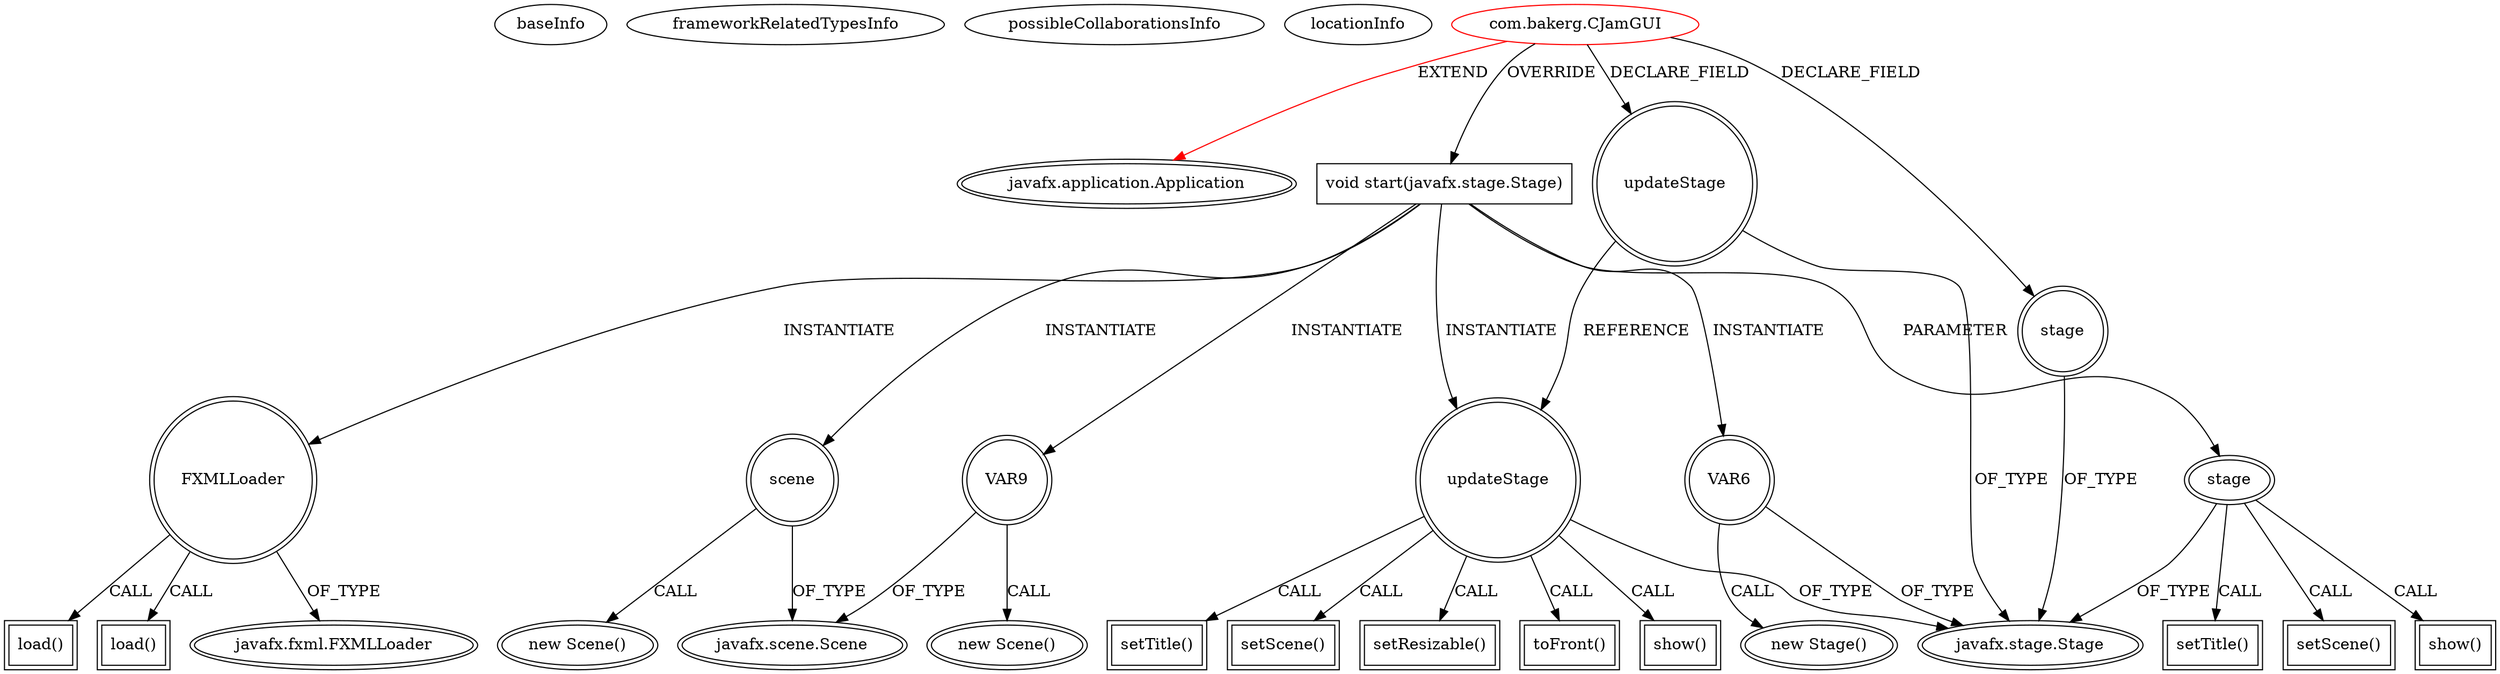 digraph {
baseInfo[graphId=1987,category="extension_graph",isAnonymous=false,possibleRelation=false]
frameworkRelatedTypesInfo[0="javafx.application.Application"]
possibleCollaborationsInfo[]
locationInfo[projectName="bakerg-CJamGUI",filePath="/bakerg-CJamGUI/CJamGUI-master/src/com/bakerg/CJamGUI.java",contextSignature="CJamGUI",graphId="1987"]
0[label="com.bakerg.CJamGUI",vertexType="ROOT_CLIENT_CLASS_DECLARATION",isFrameworkType=false,color=red]
1[label="javafx.application.Application",vertexType="FRAMEWORK_CLASS_TYPE",isFrameworkType=true,peripheries=2]
2[label="stage",vertexType="FIELD_DECLARATION",isFrameworkType=true,peripheries=2,shape=circle]
3[label="javafx.stage.Stage",vertexType="FRAMEWORK_CLASS_TYPE",isFrameworkType=true,peripheries=2]
4[label="updateStage",vertexType="FIELD_DECLARATION",isFrameworkType=true,peripheries=2,shape=circle]
6[label="void start(javafx.stage.Stage)",vertexType="OVERRIDING_METHOD_DECLARATION",isFrameworkType=false,shape=box]
7[label="stage",vertexType="PARAMETER_DECLARATION",isFrameworkType=true,peripheries=2]
9[label="FXMLLoader",vertexType="VARIABLE_EXPRESION",isFrameworkType=true,peripheries=2,shape=circle]
11[label="javafx.fxml.FXMLLoader",vertexType="FRAMEWORK_CLASS_TYPE",isFrameworkType=true,peripheries=2]
10[label="load()",vertexType="INSIDE_CALL",isFrameworkType=true,peripheries=2,shape=box]
13[label="scene",vertexType="VARIABLE_EXPRESION",isFrameworkType=true,peripheries=2,shape=circle]
14[label="javafx.scene.Scene",vertexType="FRAMEWORK_CLASS_TYPE",isFrameworkType=true,peripheries=2]
12[label="new Scene()",vertexType="CONSTRUCTOR_CALL",isFrameworkType=true,peripheries=2]
16[label="setTitle()",vertexType="INSIDE_CALL",isFrameworkType=true,peripheries=2,shape=box]
18[label="setScene()",vertexType="INSIDE_CALL",isFrameworkType=true,peripheries=2,shape=box]
20[label="show()",vertexType="INSIDE_CALL",isFrameworkType=true,peripheries=2,shape=box]
22[label="load()",vertexType="INSIDE_CALL",isFrameworkType=true,peripheries=2,shape=box]
24[label="VAR6",vertexType="VARIABLE_EXPRESION",isFrameworkType=true,peripheries=2,shape=circle]
23[label="new Stage()",vertexType="CONSTRUCTOR_CALL",isFrameworkType=true,peripheries=2]
26[label="updateStage",vertexType="VARIABLE_EXPRESION",isFrameworkType=true,peripheries=2,shape=circle]
27[label="setTitle()",vertexType="INSIDE_CALL",isFrameworkType=true,peripheries=2,shape=box]
30[label="setScene()",vertexType="INSIDE_CALL",isFrameworkType=true,peripheries=2,shape=box]
32[label="VAR9",vertexType="VARIABLE_EXPRESION",isFrameworkType=true,peripheries=2,shape=circle]
31[label="new Scene()",vertexType="CONSTRUCTOR_CALL",isFrameworkType=true,peripheries=2]
35[label="setResizable()",vertexType="INSIDE_CALL",isFrameworkType=true,peripheries=2,shape=box]
37[label="toFront()",vertexType="INSIDE_CALL",isFrameworkType=true,peripheries=2,shape=box]
39[label="show()",vertexType="INSIDE_CALL",isFrameworkType=true,peripheries=2,shape=box]
0->1[label="EXTEND",color=red]
0->2[label="DECLARE_FIELD"]
2->3[label="OF_TYPE"]
0->4[label="DECLARE_FIELD"]
4->3[label="OF_TYPE"]
0->6[label="OVERRIDE"]
7->3[label="OF_TYPE"]
6->7[label="PARAMETER"]
6->9[label="INSTANTIATE"]
9->11[label="OF_TYPE"]
9->10[label="CALL"]
6->13[label="INSTANTIATE"]
13->14[label="OF_TYPE"]
13->12[label="CALL"]
7->16[label="CALL"]
7->18[label="CALL"]
7->20[label="CALL"]
9->22[label="CALL"]
6->24[label="INSTANTIATE"]
24->3[label="OF_TYPE"]
24->23[label="CALL"]
6->26[label="INSTANTIATE"]
4->26[label="REFERENCE"]
26->3[label="OF_TYPE"]
26->27[label="CALL"]
26->30[label="CALL"]
6->32[label="INSTANTIATE"]
32->14[label="OF_TYPE"]
32->31[label="CALL"]
26->35[label="CALL"]
26->37[label="CALL"]
26->39[label="CALL"]
}
